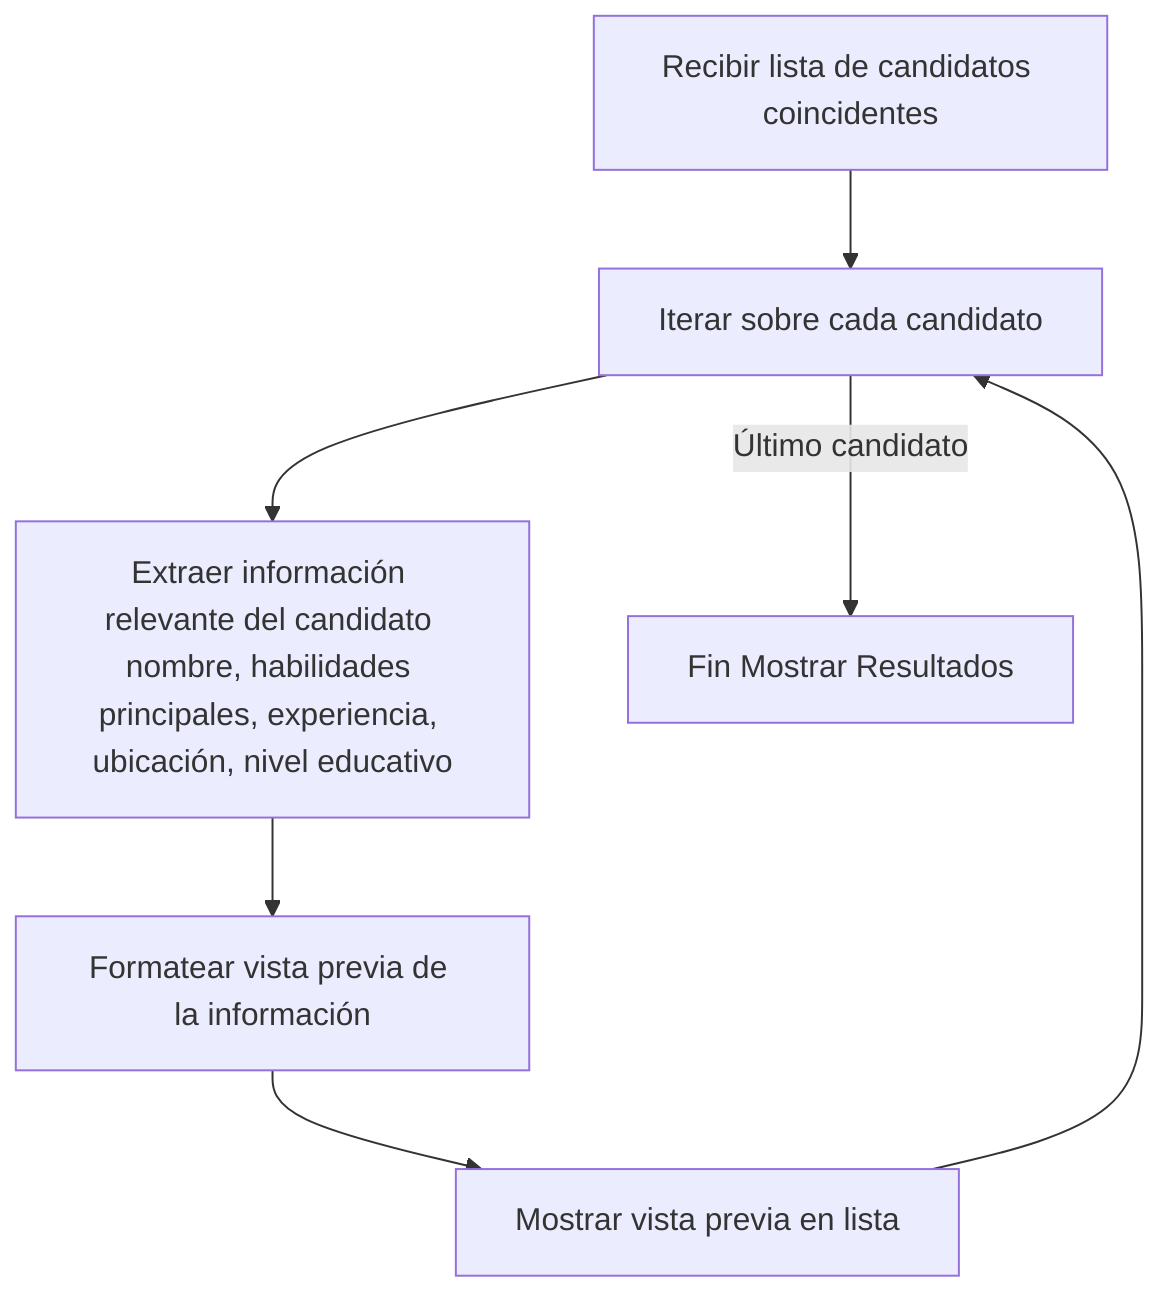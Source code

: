 graph TD
    A[Recibir lista de candidatos coincidentes] --> B[Iterar sobre cada candidato];
    B --> C[Extraer información relevante del candidato nombre, habilidades principales, experiencia, ubicación, nivel educativo];
    C --> D[Formatear vista previa de la información];
    D --> E[Mostrar vista previa en lista];
    B -- Último candidato --> F[Fin Mostrar Resultados];
    E --> B;
